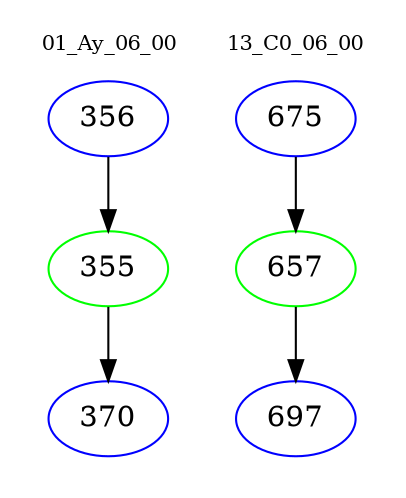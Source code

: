 digraph{
subgraph cluster_0 {
color = white
label = "01_Ay_06_00";
fontsize=10;
T0_356 [label="356", color="blue"]
T0_356 -> T0_355 [color="black"]
T0_355 [label="355", color="green"]
T0_355 -> T0_370 [color="black"]
T0_370 [label="370", color="blue"]
}
subgraph cluster_1 {
color = white
label = "13_C0_06_00";
fontsize=10;
T1_675 [label="675", color="blue"]
T1_675 -> T1_657 [color="black"]
T1_657 [label="657", color="green"]
T1_657 -> T1_697 [color="black"]
T1_697 [label="697", color="blue"]
}
}

